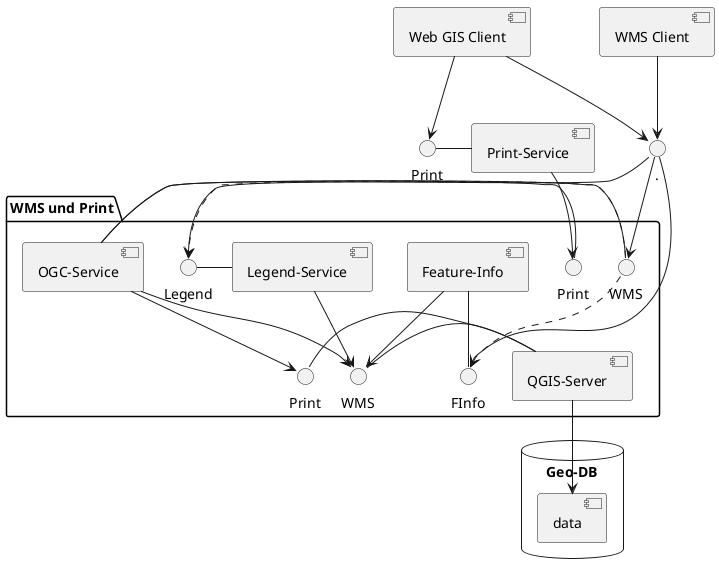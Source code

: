 @startuml

skinparam linetype straight

package "WMS und Print"{

    together {
        [QGIS-Server] as qgs
        () WMS as wmi
        wmi -left- qgs
        
        () Print as pr2
        pr2 - qgs
    }
    
    together {
        [Legend-Service] as ls
        () Legend as lsi
        lsi -right- ls
    }
    
    together {
        [Feature-Info] as fi
        () FInfo as fii
        fii -left- fi
    }

    together {
        [OGC-Service] as ogc
        () WMS as ogci
        ogci -left- ogc
        
        () Print as pr1
        pr1 - ogc
    }
    
    ogci ..> fii
    ogci .right.> lsi
    
    ogc --> wmi
    ogc --> pr2
    
    fi --> wmi
    ls --> wmi
}

[Web GIS Client] as wgc

[WMS Client] as cl

together {
    [Print-Service] as prs
    () Print as pr3
    pr3 - prs
}

database "Geo-DB" {
    [data] as data
}

() . as c1

cl --> c1

wgc --> c1
wgc --> pr3

prs --> pr1

c1 --> ogci
c1 --> lsi
c1 --> fii

qgs --> data

@enduml